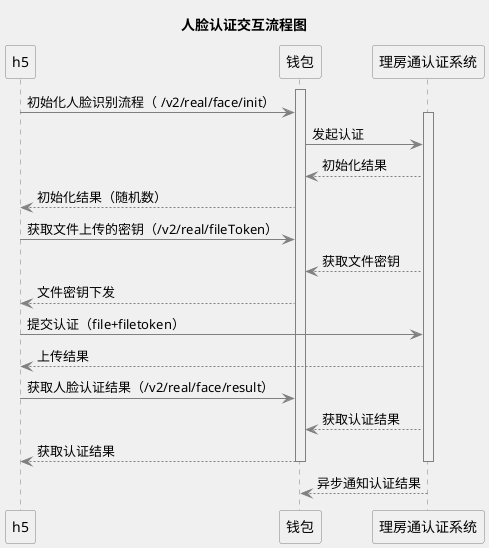 @startuml
skinparam backgroundColor #f0f0f0
skinparam sequence {
	ArrowColor gray
	ParticipantBorderColor gray
	ParticipantBackgroundColor gray
	ActorBackgroundColor gray
	ActorFontColor #f0f0f0
	LifeLineBorderColor gray
    LifeLineBackgroundColor gray

}

title 人脸认证交互流程图
participant h5 #f0f0f0
participant 钱包 #f0f0f0
participant 理房通认证系统 #f0f0f0



activate 钱包 #f0f0f0
h5->钱包: 初始化人脸识别流程（ /v2/real/face/init）

activate 理房通认证系统 #f0f0f0
钱包->理房通认证系统: 发起认证

理房通认证系统-->钱包: 初始化结果

钱包-->h5: 初始化结果（随机数）



h5->钱包: 获取文件上传的密钥（/v2/real/fileToken）

理房通认证系统-->钱包: 获取文件密钥

钱包-->h5: 文件密钥下发


h5->理房通认证系统: 提交认证（file+filetoken）
理房通认证系统-->h5: 上传结果


h5->钱包: 获取人脸认证结果（/v2/real/face/result）

理房通认证系统-->钱包: 获取认证结果

钱包-->h5: 获取认证结果



deactivate "理房通认证系统"
deactivate "钱包"


理房通认证系统-->钱包: 异步通知认证结果


@enduml